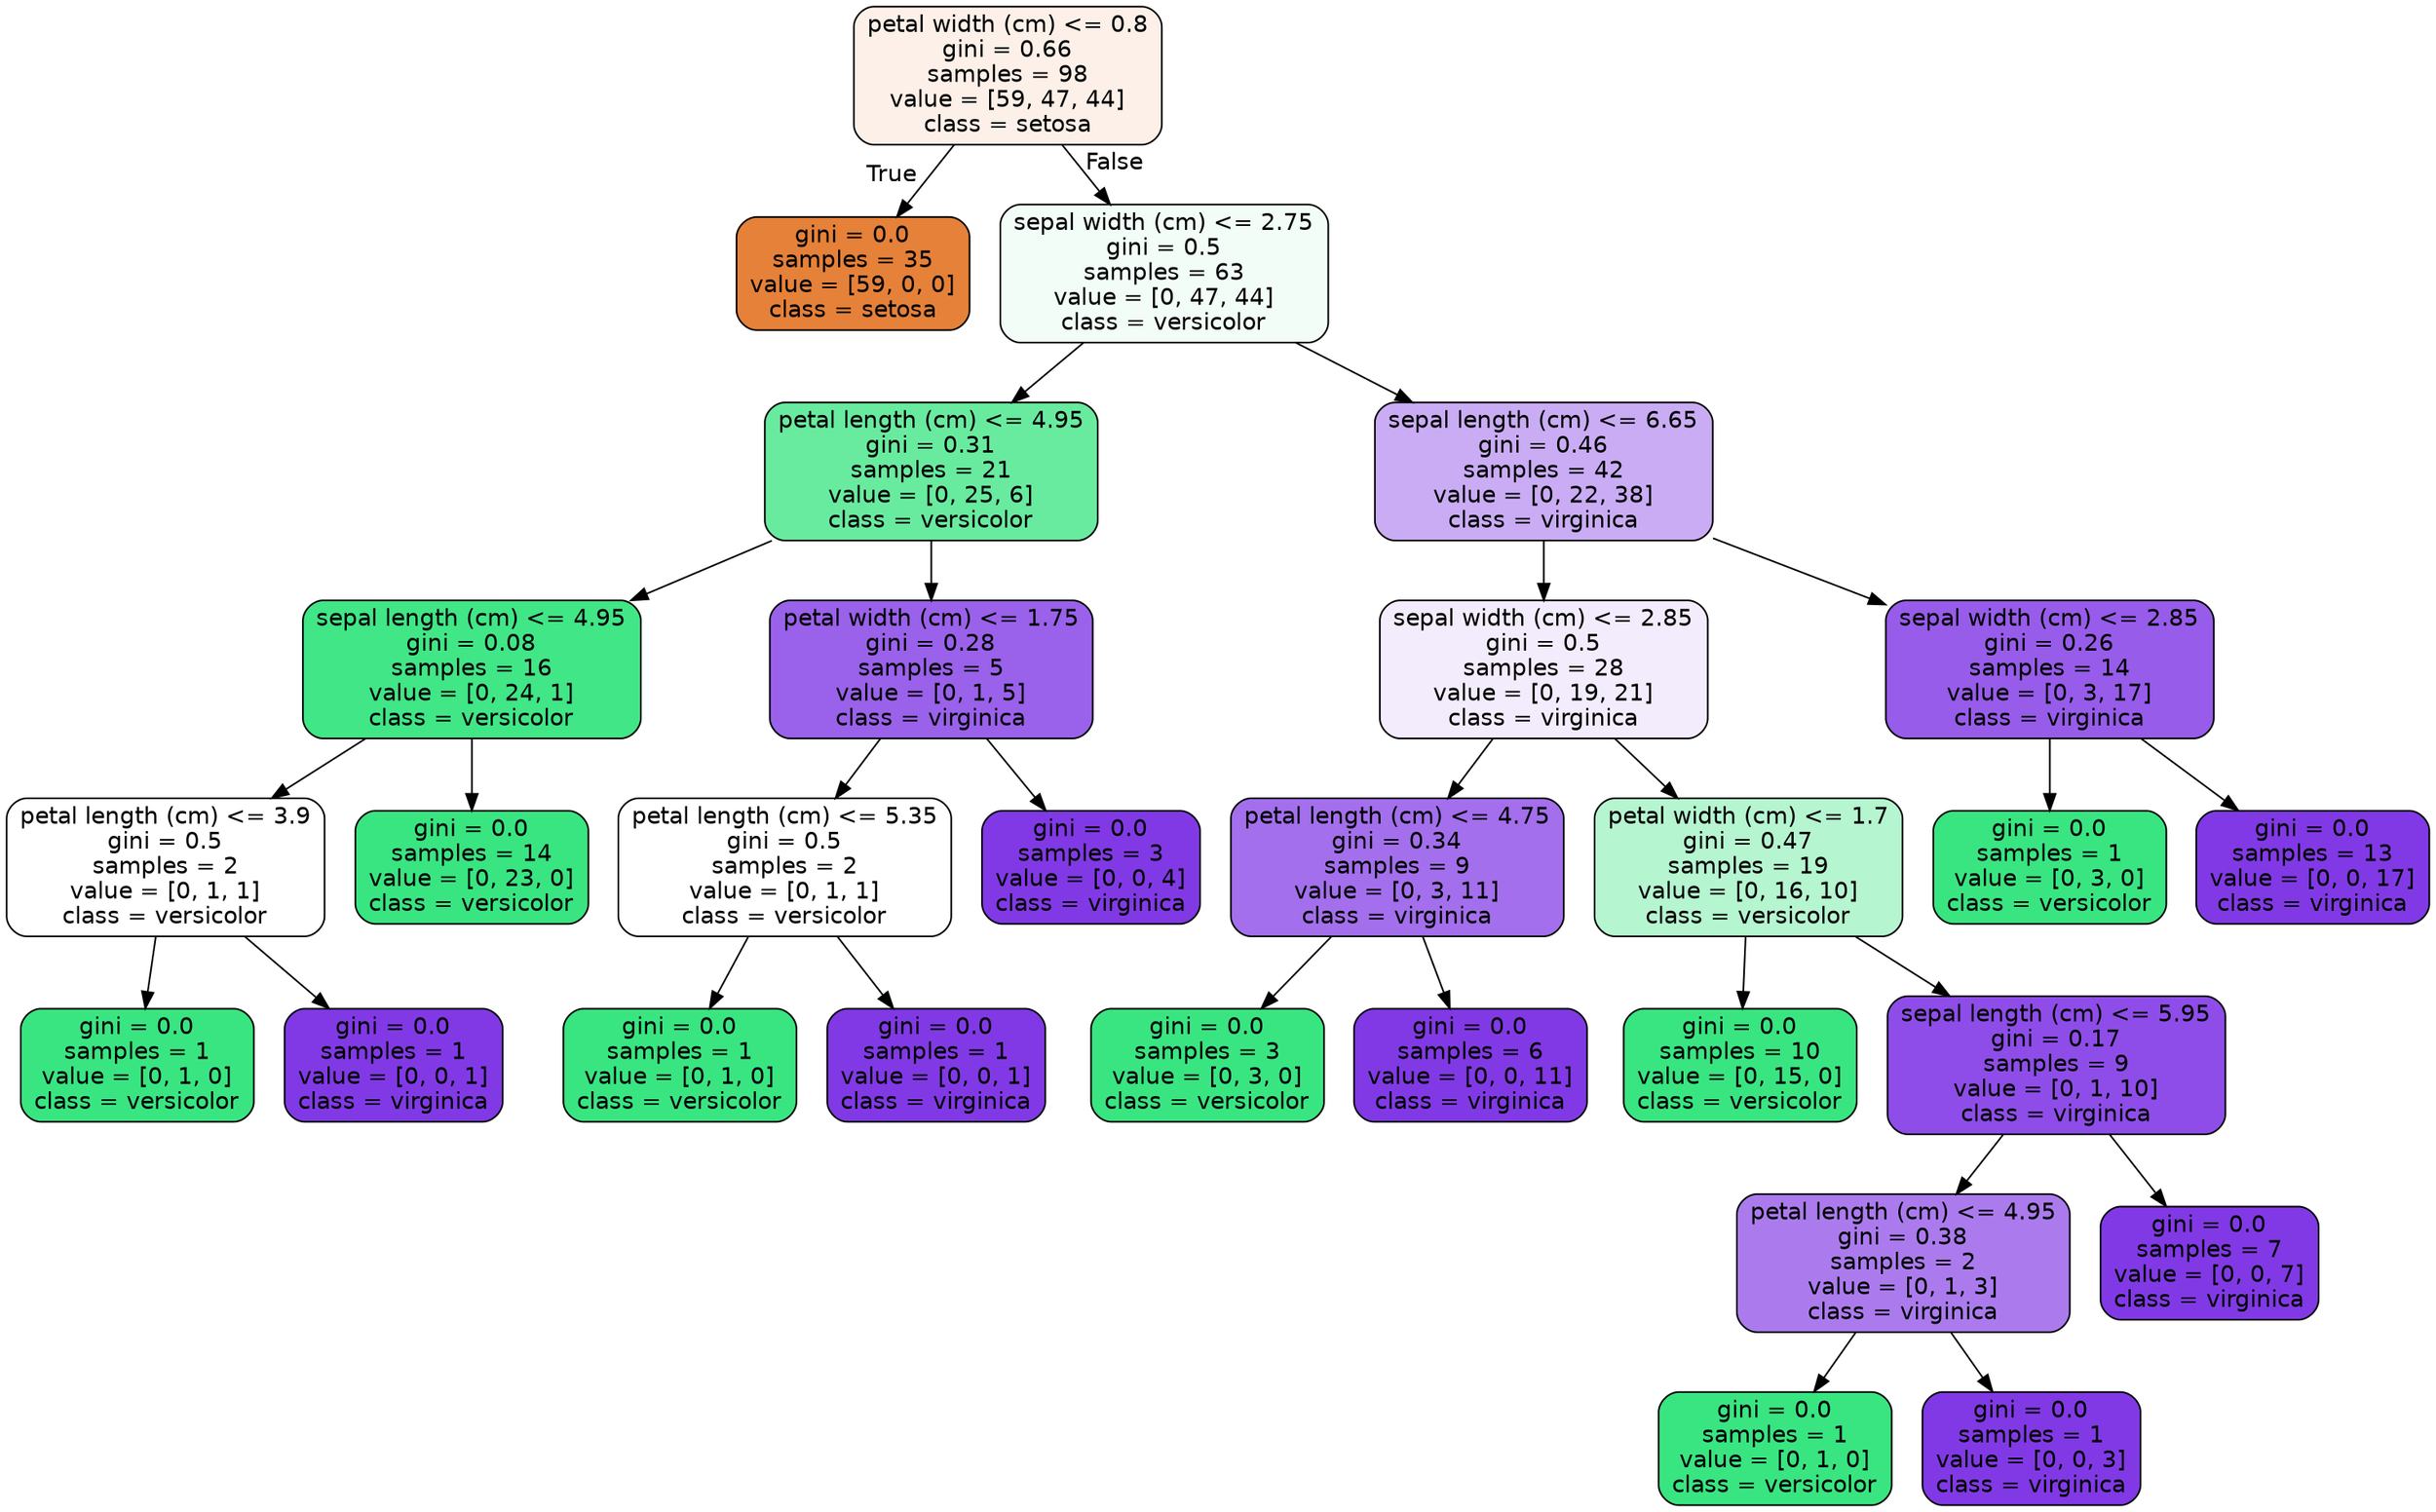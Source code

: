 digraph Tree {
node [shape=box, style="filled, rounded", color="black", fontname=helvetica] ;
edge [fontname=helvetica] ;
0 [label="petal width (cm) <= 0.8\ngini = 0.66\nsamples = 98\nvalue = [59, 47, 44]\nclass = setosa", fillcolor="#fcf0e8"] ;
1 [label="gini = 0.0\nsamples = 35\nvalue = [59, 0, 0]\nclass = setosa", fillcolor="#e58139"] ;
0 -> 1 [labeldistance=2.5, labelangle=45, headlabel="True"] ;
2 [label="sepal width (cm) <= 2.75\ngini = 0.5\nsamples = 63\nvalue = [0, 47, 44]\nclass = versicolor", fillcolor="#f2fdf7"] ;
0 -> 2 [labeldistance=2.5, labelangle=-45, headlabel="False"] ;
3 [label="petal length (cm) <= 4.95\ngini = 0.31\nsamples = 21\nvalue = [0, 25, 6]\nclass = versicolor", fillcolor="#69eb9f"] ;
2 -> 3 ;
4 [label="sepal length (cm) <= 4.95\ngini = 0.08\nsamples = 16\nvalue = [0, 24, 1]\nclass = versicolor", fillcolor="#41e686"] ;
3 -> 4 ;
5 [label="petal length (cm) <= 3.9\ngini = 0.5\nsamples = 2\nvalue = [0, 1, 1]\nclass = versicolor", fillcolor="#ffffff"] ;
4 -> 5 ;
6 [label="gini = 0.0\nsamples = 1\nvalue = [0, 1, 0]\nclass = versicolor", fillcolor="#39e581"] ;
5 -> 6 ;
7 [label="gini = 0.0\nsamples = 1\nvalue = [0, 0, 1]\nclass = virginica", fillcolor="#8139e5"] ;
5 -> 7 ;
8 [label="gini = 0.0\nsamples = 14\nvalue = [0, 23, 0]\nclass = versicolor", fillcolor="#39e581"] ;
4 -> 8 ;
9 [label="petal width (cm) <= 1.75\ngini = 0.28\nsamples = 5\nvalue = [0, 1, 5]\nclass = virginica", fillcolor="#9a61ea"] ;
3 -> 9 ;
10 [label="petal length (cm) <= 5.35\ngini = 0.5\nsamples = 2\nvalue = [0, 1, 1]\nclass = versicolor", fillcolor="#ffffff"] ;
9 -> 10 ;
11 [label="gini = 0.0\nsamples = 1\nvalue = [0, 1, 0]\nclass = versicolor", fillcolor="#39e581"] ;
10 -> 11 ;
12 [label="gini = 0.0\nsamples = 1\nvalue = [0, 0, 1]\nclass = virginica", fillcolor="#8139e5"] ;
10 -> 12 ;
13 [label="gini = 0.0\nsamples = 3\nvalue = [0, 0, 4]\nclass = virginica", fillcolor="#8139e5"] ;
9 -> 13 ;
14 [label="sepal length (cm) <= 6.65\ngini = 0.46\nsamples = 42\nvalue = [0, 22, 38]\nclass = virginica", fillcolor="#caacf4"] ;
2 -> 14 ;
15 [label="sepal width (cm) <= 2.85\ngini = 0.5\nsamples = 28\nvalue = [0, 19, 21]\nclass = virginica", fillcolor="#f3ecfd"] ;
14 -> 15 ;
16 [label="petal length (cm) <= 4.75\ngini = 0.34\nsamples = 9\nvalue = [0, 3, 11]\nclass = virginica", fillcolor="#a36fec"] ;
15 -> 16 ;
17 [label="gini = 0.0\nsamples = 3\nvalue = [0, 3, 0]\nclass = versicolor", fillcolor="#39e581"] ;
16 -> 17 ;
18 [label="gini = 0.0\nsamples = 6\nvalue = [0, 0, 11]\nclass = virginica", fillcolor="#8139e5"] ;
16 -> 18 ;
19 [label="petal width (cm) <= 1.7\ngini = 0.47\nsamples = 19\nvalue = [0, 16, 10]\nclass = versicolor", fillcolor="#b5f5d0"] ;
15 -> 19 ;
20 [label="gini = 0.0\nsamples = 10\nvalue = [0, 15, 0]\nclass = versicolor", fillcolor="#39e581"] ;
19 -> 20 ;
21 [label="sepal length (cm) <= 5.95\ngini = 0.17\nsamples = 9\nvalue = [0, 1, 10]\nclass = virginica", fillcolor="#8e4de8"] ;
19 -> 21 ;
22 [label="petal length (cm) <= 4.95\ngini = 0.38\nsamples = 2\nvalue = [0, 1, 3]\nclass = virginica", fillcolor="#ab7bee"] ;
21 -> 22 ;
23 [label="gini = 0.0\nsamples = 1\nvalue = [0, 1, 0]\nclass = versicolor", fillcolor="#39e581"] ;
22 -> 23 ;
24 [label="gini = 0.0\nsamples = 1\nvalue = [0, 0, 3]\nclass = virginica", fillcolor="#8139e5"] ;
22 -> 24 ;
25 [label="gini = 0.0\nsamples = 7\nvalue = [0, 0, 7]\nclass = virginica", fillcolor="#8139e5"] ;
21 -> 25 ;
26 [label="sepal width (cm) <= 2.85\ngini = 0.26\nsamples = 14\nvalue = [0, 3, 17]\nclass = virginica", fillcolor="#975cea"] ;
14 -> 26 ;
27 [label="gini = 0.0\nsamples = 1\nvalue = [0, 3, 0]\nclass = versicolor", fillcolor="#39e581"] ;
26 -> 27 ;
28 [label="gini = 0.0\nsamples = 13\nvalue = [0, 0, 17]\nclass = virginica", fillcolor="#8139e5"] ;
26 -> 28 ;
}